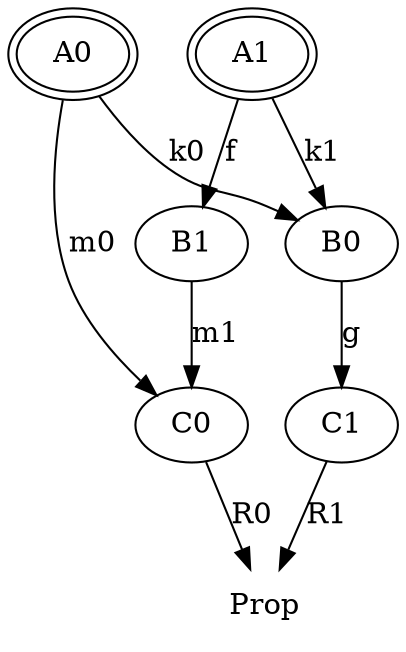 digraph comm_r {
  node [peripheries = 2]

  T3 [label = "A0"]
  T5 [label = "A1"]

  node [peripheries = 1]

  T0 [label = "C0"]
  T2 [label = "B0"]
  T1 [label = "C1"]
  T4 [label = "B1"]

  node [peripheries = 0]

  T0 -> Prop [label = "R0"]
  T1 -> Prop [label = "R1"]
  T2 -> T1 [label = "g"]
  T3 -> T0 [label = "m0"]
  T3 -> T2 [label = "k0"]
  T4 -> T0 [label = "m1"]
  T5 -> T2 [label = "k1"]
  T5 -> T4 [label = "f"]
}
